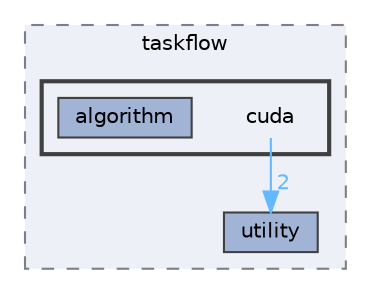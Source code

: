 digraph "external/taskflow/taskflow/cuda"
{
 // LATEX_PDF_SIZE
  bgcolor="transparent";
  edge [fontname=Helvetica,fontsize=10,labelfontname=Helvetica,labelfontsize=10];
  node [fontname=Helvetica,fontsize=10,shape=box,height=0.2,width=0.4];
  compound=true
  subgraph clusterdir_335c31d98076110d53a13c1a0e3daa75 {
    graph [ bgcolor="#edf0f7", pencolor="grey50", label="taskflow", fontname=Helvetica,fontsize=10 style="filled,dashed", URL="dir_335c31d98076110d53a13c1a0e3daa75.html",tooltip=""]
  dir_aa2f214bf96116231d2b8ddfcf9d0342 [label="utility", fillcolor="#a2b4d6", color="grey25", style="filled", URL="dir_aa2f214bf96116231d2b8ddfcf9d0342.html",tooltip=""];
  subgraph clusterdir_544ccea2492c517a1ceef47746a07830 {
    graph [ bgcolor="#edf0f7", pencolor="grey25", label="", fontname=Helvetica,fontsize=10 style="filled,bold", URL="dir_544ccea2492c517a1ceef47746a07830.html",tooltip="taskflow CUDA include dir"]
    dir_544ccea2492c517a1ceef47746a07830 [shape=plaintext, label="cuda"];
  dir_bef23d8a801eb482d397ac839fb877cb [label="algorithm", fillcolor="#a2b4d6", color="grey25", style="filled", URL="dir_bef23d8a801eb482d397ac839fb877cb.html",tooltip=""];
  }
  }
  dir_544ccea2492c517a1ceef47746a07830->dir_aa2f214bf96116231d2b8ddfcf9d0342 [headlabel="2", labeldistance=1.5 headhref="dir_000176_000902.html" href="dir_000176_000902.html" color="steelblue1" fontcolor="steelblue1"];
}
